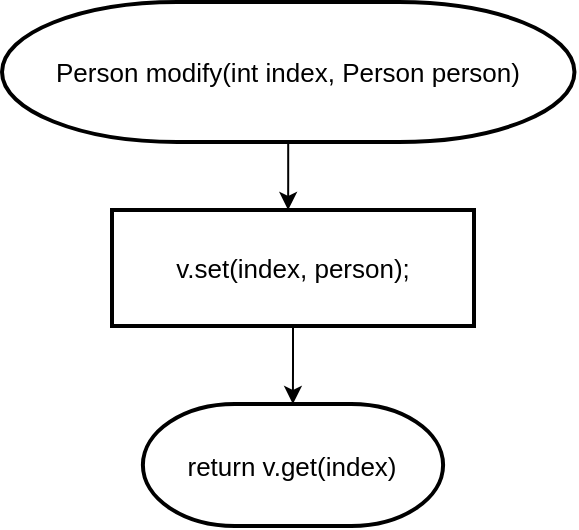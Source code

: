 <mxfile version="14.4.8" type="github">
  <diagram id="1KhmYGELhyACEd7Jnpwi" name="페이지-1">
    <mxGraphModel dx="815" dy="488" grid="0" gridSize="10" guides="1" tooltips="1" connect="1" arrows="1" fold="1" page="1" pageScale="1" pageWidth="827" pageHeight="1169" math="0" shadow="0">
      <root>
        <mxCell id="0" />
        <mxCell id="1" parent="0" />
        <mxCell id="C4p78MOqMb6mm8a9u9Of-28" value="" style="edgeStyle=orthogonalEdgeStyle;rounded=0;orthogonalLoop=1;jettySize=auto;html=1;fontSize=15;" parent="1" source="8Shs_mjXmGKe_kZDb0H--7" edge="1">
          <mxGeometry relative="1" as="geometry">
            <mxPoint x="402.059" y="146" as="targetPoint" />
          </mxGeometry>
        </mxCell>
        <mxCell id="8Shs_mjXmGKe_kZDb0H--7" value="&lt;span style=&quot;text-align: left ; font-size: 13px&quot;&gt;Person modify(int index, Person person)&lt;/span&gt;" style="strokeWidth=2;html=1;shape=mxgraph.flowchart.terminator;whiteSpace=wrap;fontSize=13;" parent="1" vertex="1">
          <mxGeometry x="259" y="42" width="286.24" height="70" as="geometry" />
        </mxCell>
        <mxCell id="4Dr4bGgTRqwVHG_CzZCU-3" value="" style="edgeStyle=orthogonalEdgeStyle;rounded=0;orthogonalLoop=1;jettySize=auto;html=1;" edge="1" parent="1" source="4Dr4bGgTRqwVHG_CzZCU-1" target="4Dr4bGgTRqwVHG_CzZCU-2">
          <mxGeometry relative="1" as="geometry" />
        </mxCell>
        <mxCell id="4Dr4bGgTRqwVHG_CzZCU-1" value="v.set(index, person);" style="rounded=1;whiteSpace=wrap;html=1;absoluteArcSize=1;arcSize=0;strokeWidth=2;fontSize=13;" vertex="1" parent="1">
          <mxGeometry x="314" y="146" width="181" height="58" as="geometry" />
        </mxCell>
        <mxCell id="4Dr4bGgTRqwVHG_CzZCU-2" value="&lt;div style=&quot;text-align: left&quot;&gt;&lt;span&gt;return v.get(index)&lt;/span&gt;&lt;/div&gt;" style="strokeWidth=2;html=1;shape=mxgraph.flowchart.terminator;whiteSpace=wrap;fontSize=13;" vertex="1" parent="1">
          <mxGeometry x="329.44" y="243" width="150.11" height="61" as="geometry" />
        </mxCell>
      </root>
    </mxGraphModel>
  </diagram>
</mxfile>
